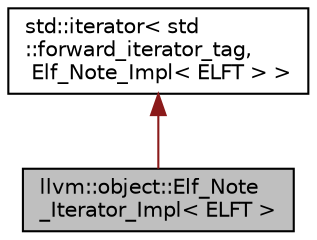digraph "llvm::object::Elf_Note_Iterator_Impl&lt; ELFT &gt;"
{
 // LATEX_PDF_SIZE
  bgcolor="transparent";
  edge [fontname="Helvetica",fontsize="10",labelfontname="Helvetica",labelfontsize="10"];
  node [fontname="Helvetica",fontsize="10",shape="box"];
  Node1 [label="llvm::object::Elf_Note\l_Iterator_Impl\< ELFT \>",height=0.2,width=0.4,color="black", fillcolor="grey75", style="filled", fontcolor="black",tooltip=" "];
  Node2 -> Node1 [dir="back",color="firebrick4",fontsize="10",style="solid",fontname="Helvetica"];
  Node2 [label="std::iterator\< std\l::forward_iterator_tag,\l Elf_Note_Impl\< ELFT \> \>",height=0.2,width=0.4,color="black",tooltip=" "];
}
